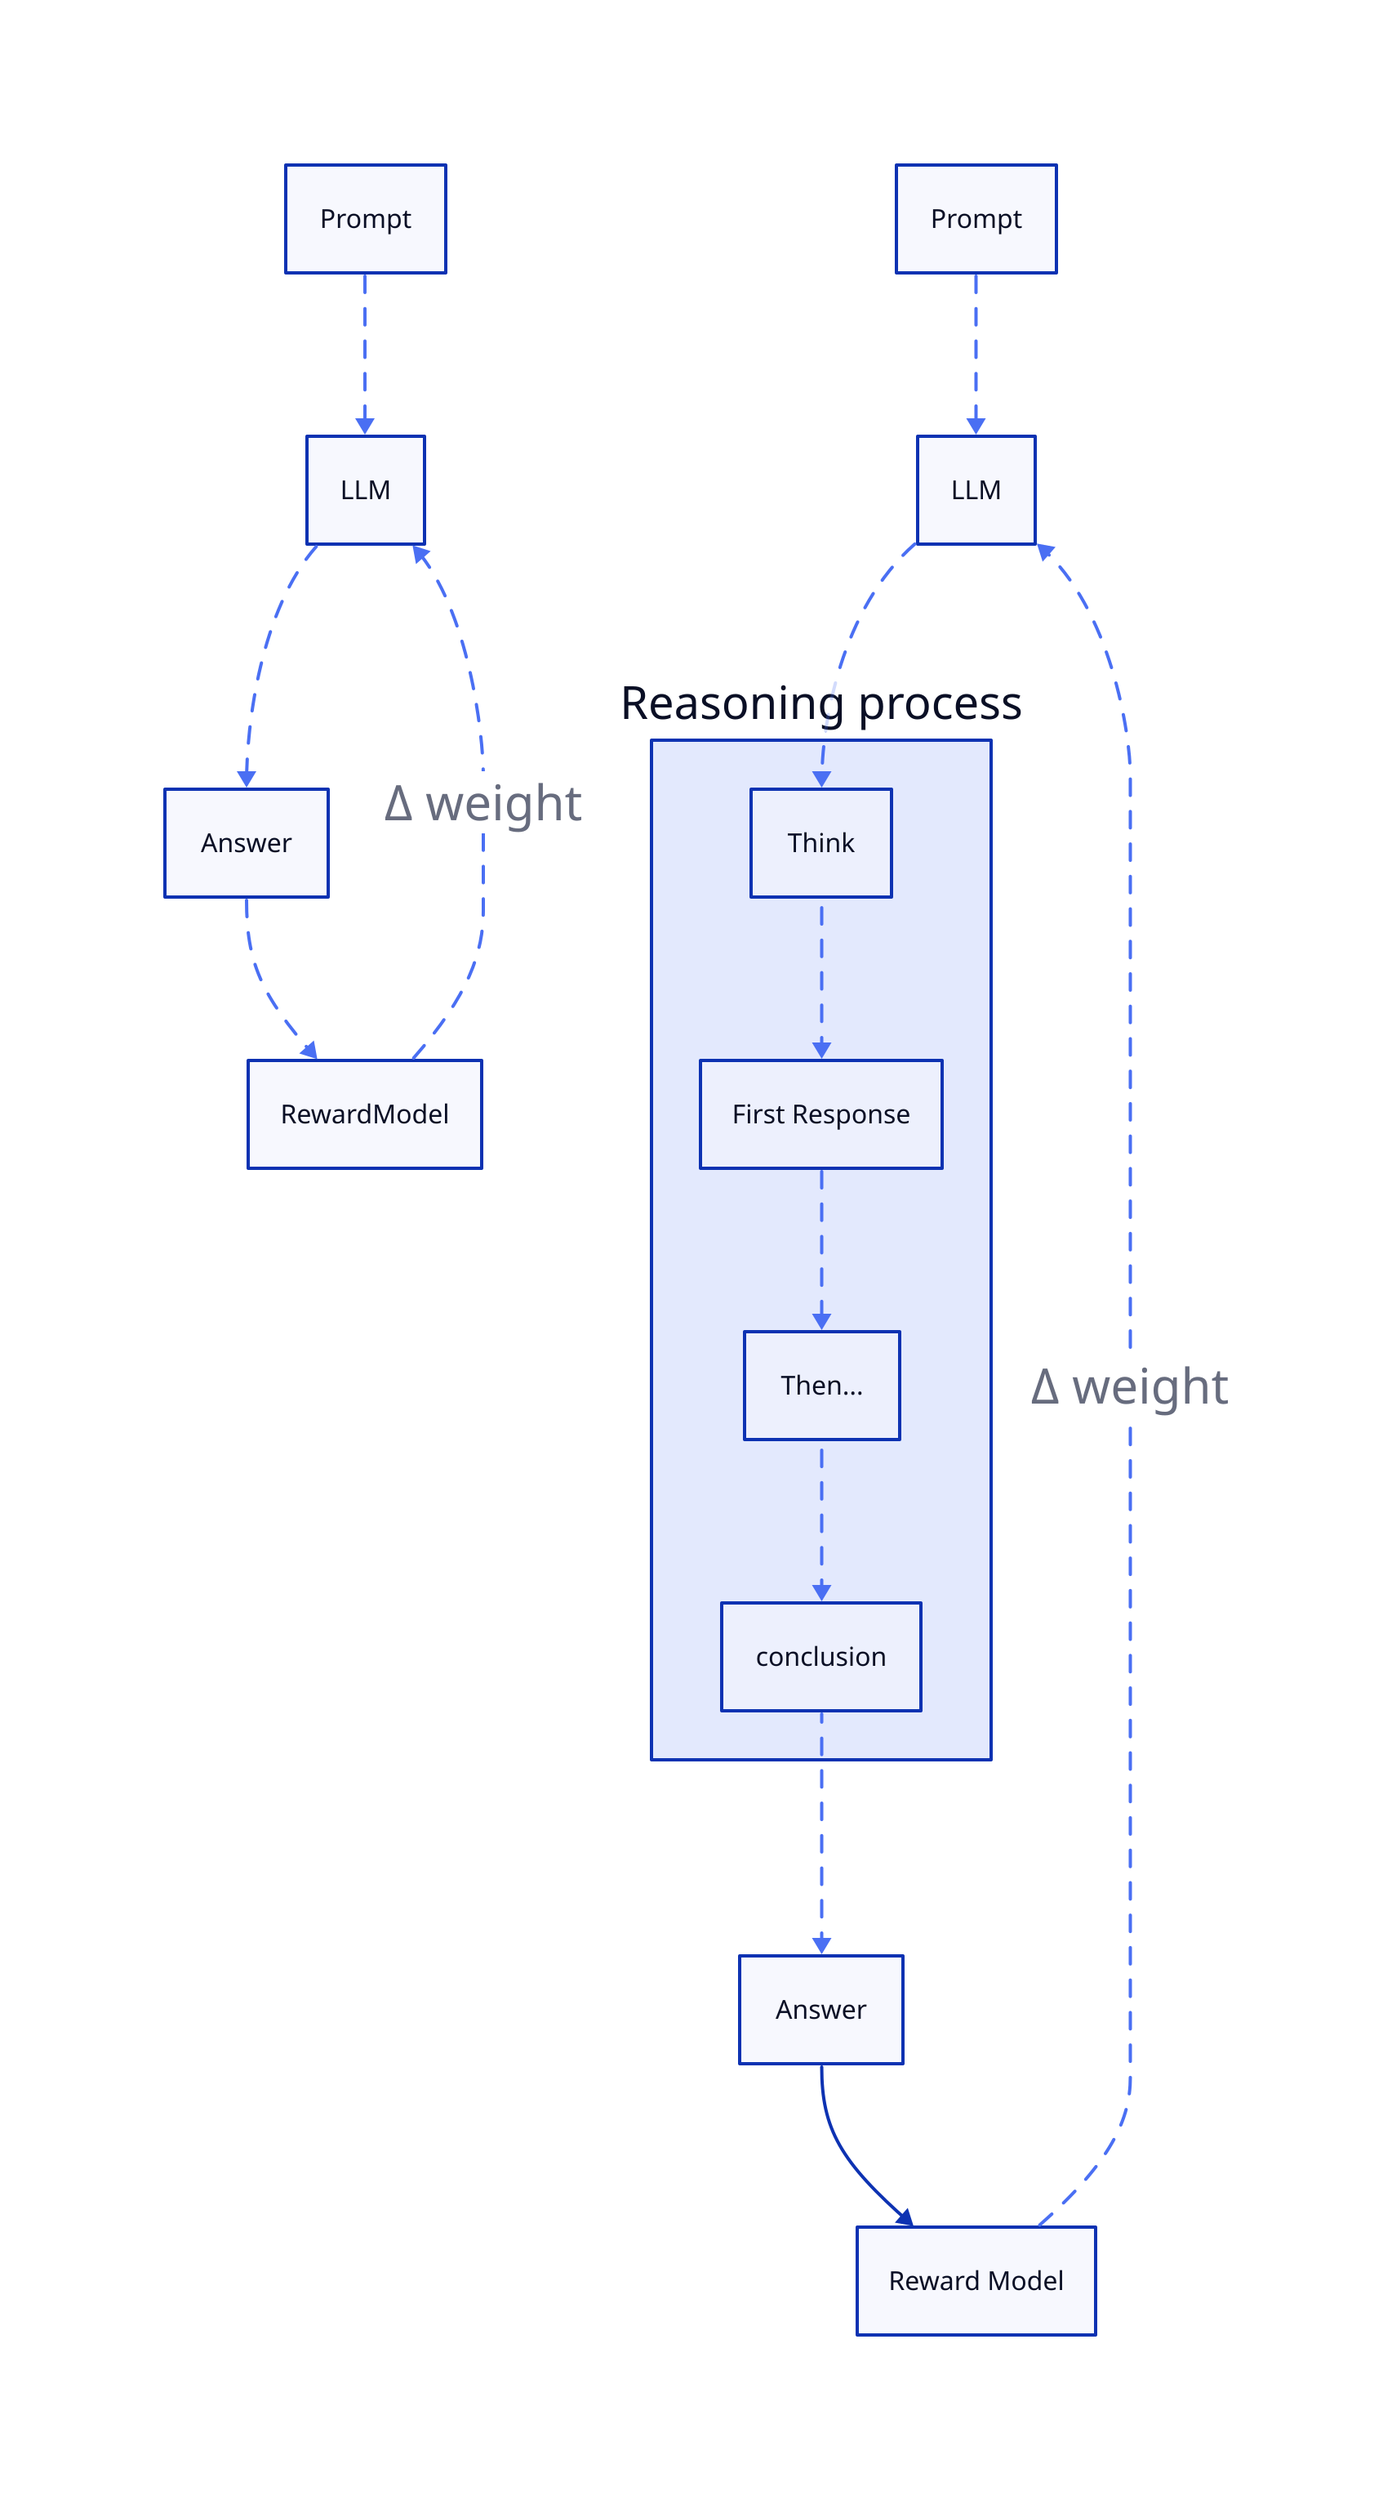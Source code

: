 Prompt -> LLM: {
  style: {
    animated: true
    stroke: "#4A6FF3"
    stroke-width: 2
  }
}

LLM -> Answer: {
  style: {
    animated: true
    stroke: "#4A6FF3"
    stroke-width: 2
  }
}

Answer -> RewardModel: {
  style: {
    animated: true
    stroke: "#4A6FF3"
    stroke-width: 2
  }
}

Prompt1: Prompt
LLM1: LLM

Prompt1 -> LLM1: {
  style: {
    animated: true
    stroke: "#4A6FF3"
    stroke-width: 2
  }
}

LLM1 -> reasoning.Think: {
  style: {
    animated: true
    stroke: "#4A6FF3"
    stroke-width: 2
  }
}

reasoning: {
  label: "Reasoning process"
  FirstResponse: First Response
  FirstResponse <- Think: {
    style: {
      animated: true
      stroke: "#4A6FF3"
      stroke-width: 2
    }
  }

  then: Then...

  FirstResponse -> then: {
    style: {
      animated: true
      stroke: "#4A6FF3"
      stroke-width: 2
    }
  }

  conclusion <- then: {
    style: {
      animated: true
      stroke: "#4A6FF3"
      stroke-width: 2
    }
  }
}

answer1: Answer
answer1 <- reasoning.conclusion: {
  style: {
    animated: true
    stroke: "#4A6FF3"
    stroke-width: 2
  }
}

RewardModel1: Reward Model

answer1 -> RewardModel1

RewardModel1 -> LLM1: "Δ weight" {
  style: {
    animated: true
    stroke: "#4A6FF3"
    stroke-width: 2
    font-size: 30
  }
}



RewardModel -> LLM: "Δ weight" {
  style: {
    animated: true
    stroke: "#4A6FF3"
    stroke-width: 2
    font-size: 30
  }
}